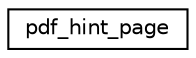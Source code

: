 digraph "Graphical Class Hierarchy"
{
 // LATEX_PDF_SIZE
  edge [fontname="Helvetica",fontsize="10",labelfontname="Helvetica",labelfontsize="10"];
  node [fontname="Helvetica",fontsize="10",shape=record];
  rankdir="LR";
  Node0 [label="pdf_hint_page",height=0.2,width=0.4,color="black", fillcolor="white", style="filled",URL="$structpdf__hint__page.html",tooltip=" "];
}
